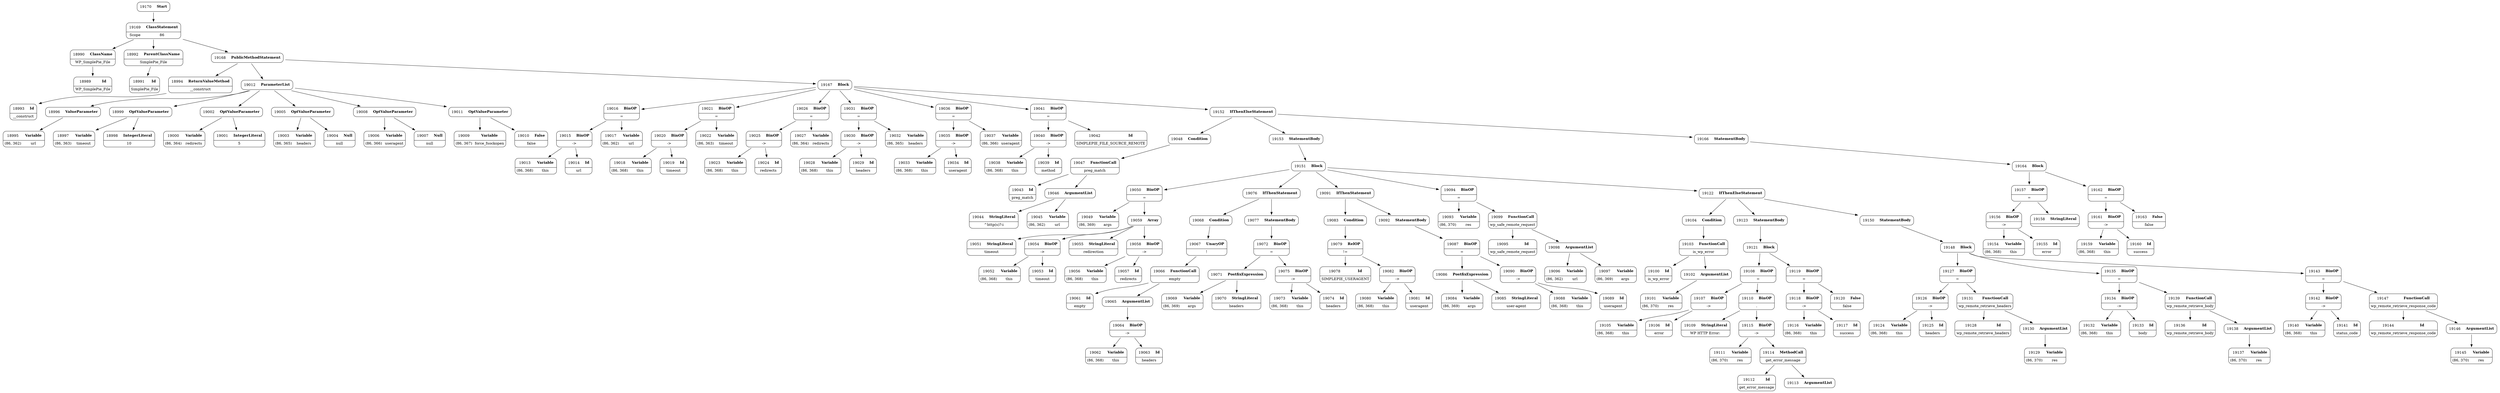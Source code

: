 digraph ast {
node [shape=none];
18989 [label=<<TABLE border='1' cellspacing='0' cellpadding='10' style='rounded' ><TR><TD border='0'>18989</TD><TD border='0'><B>Id</B></TD></TR><HR/><TR><TD border='0' cellpadding='5' colspan='2'>WP_SimplePie_File</TD></TR></TABLE>>];
18990 [label=<<TABLE border='1' cellspacing='0' cellpadding='10' style='rounded' ><TR><TD border='0'>18990</TD><TD border='0'><B>ClassName</B></TD></TR><HR/><TR><TD border='0' cellpadding='5' colspan='2'>WP_SimplePie_File</TD></TR></TABLE>>];
18990 -> 18989 [weight=2];
18991 [label=<<TABLE border='1' cellspacing='0' cellpadding='10' style='rounded' ><TR><TD border='0'>18991</TD><TD border='0'><B>Id</B></TD></TR><HR/><TR><TD border='0' cellpadding='5' colspan='2'>SimplePie_File</TD></TR></TABLE>>];
18992 [label=<<TABLE border='1' cellspacing='0' cellpadding='10' style='rounded' ><TR><TD border='0'>18992</TD><TD border='0'><B>ParentClassName</B></TD></TR><HR/><TR><TD border='0' cellpadding='5' colspan='2'>SimplePie_File</TD></TR></TABLE>>];
18992 -> 18991 [weight=2];
18993 [label=<<TABLE border='1' cellspacing='0' cellpadding='10' style='rounded' ><TR><TD border='0'>18993</TD><TD border='0'><B>Id</B></TD></TR><HR/><TR><TD border='0' cellpadding='5' colspan='2'>__construct</TD></TR></TABLE>>];
18994 [label=<<TABLE border='1' cellspacing='0' cellpadding='10' style='rounded' ><TR><TD border='0'>18994</TD><TD border='0'><B>ReturnValueMethod</B></TD></TR><HR/><TR><TD border='0' cellpadding='5' colspan='2'>__construct</TD></TR></TABLE>>];
18994 -> 18993 [weight=2];
18995 [label=<<TABLE border='1' cellspacing='0' cellpadding='10' style='rounded' ><TR><TD border='0'>18995</TD><TD border='0'><B>Variable</B></TD></TR><HR/><TR><TD border='0' cellpadding='5'>(86, 362)</TD><TD border='0' cellpadding='5'>url</TD></TR></TABLE>>];
18996 [label=<<TABLE border='1' cellspacing='0' cellpadding='10' style='rounded' ><TR><TD border='0'>18996</TD><TD border='0'><B>ValueParameter</B></TD></TR></TABLE>>];
18996 -> 18995 [weight=2];
18997 [label=<<TABLE border='1' cellspacing='0' cellpadding='10' style='rounded' ><TR><TD border='0'>18997</TD><TD border='0'><B>Variable</B></TD></TR><HR/><TR><TD border='0' cellpadding='5'>(86, 363)</TD><TD border='0' cellpadding='5'>timeout</TD></TR></TABLE>>];
18998 [label=<<TABLE border='1' cellspacing='0' cellpadding='10' style='rounded' ><TR><TD border='0'>18998</TD><TD border='0'><B>IntegerLiteral</B></TD></TR><HR/><TR><TD border='0' cellpadding='5' colspan='2'>10</TD></TR></TABLE>>];
18999 [label=<<TABLE border='1' cellspacing='0' cellpadding='10' style='rounded' ><TR><TD border='0'>18999</TD><TD border='0'><B>OptValueParameter</B></TD></TR></TABLE>>];
18999 -> 18997 [weight=2];
18999 -> 18998 [weight=2];
19000 [label=<<TABLE border='1' cellspacing='0' cellpadding='10' style='rounded' ><TR><TD border='0'>19000</TD><TD border='0'><B>Variable</B></TD></TR><HR/><TR><TD border='0' cellpadding='5'>(86, 364)</TD><TD border='0' cellpadding='5'>redirects</TD></TR></TABLE>>];
19001 [label=<<TABLE border='1' cellspacing='0' cellpadding='10' style='rounded' ><TR><TD border='0'>19001</TD><TD border='0'><B>IntegerLiteral</B></TD></TR><HR/><TR><TD border='0' cellpadding='5' colspan='2'>5</TD></TR></TABLE>>];
19002 [label=<<TABLE border='1' cellspacing='0' cellpadding='10' style='rounded' ><TR><TD border='0'>19002</TD><TD border='0'><B>OptValueParameter</B></TD></TR></TABLE>>];
19002 -> 19000 [weight=2];
19002 -> 19001 [weight=2];
19003 [label=<<TABLE border='1' cellspacing='0' cellpadding='10' style='rounded' ><TR><TD border='0'>19003</TD><TD border='0'><B>Variable</B></TD></TR><HR/><TR><TD border='0' cellpadding='5'>(86, 365)</TD><TD border='0' cellpadding='5'>headers</TD></TR></TABLE>>];
19004 [label=<<TABLE border='1' cellspacing='0' cellpadding='10' style='rounded' ><TR><TD border='0'>19004</TD><TD border='0'><B>Null</B></TD></TR><HR/><TR><TD border='0' cellpadding='5' colspan='2'>null</TD></TR></TABLE>>];
19005 [label=<<TABLE border='1' cellspacing='0' cellpadding='10' style='rounded' ><TR><TD border='0'>19005</TD><TD border='0'><B>OptValueParameter</B></TD></TR></TABLE>>];
19005 -> 19003 [weight=2];
19005 -> 19004 [weight=2];
19006 [label=<<TABLE border='1' cellspacing='0' cellpadding='10' style='rounded' ><TR><TD border='0'>19006</TD><TD border='0'><B>Variable</B></TD></TR><HR/><TR><TD border='0' cellpadding='5'>(86, 366)</TD><TD border='0' cellpadding='5'>useragent</TD></TR></TABLE>>];
19007 [label=<<TABLE border='1' cellspacing='0' cellpadding='10' style='rounded' ><TR><TD border='0'>19007</TD><TD border='0'><B>Null</B></TD></TR><HR/><TR><TD border='0' cellpadding='5' colspan='2'>null</TD></TR></TABLE>>];
19008 [label=<<TABLE border='1' cellspacing='0' cellpadding='10' style='rounded' ><TR><TD border='0'>19008</TD><TD border='0'><B>OptValueParameter</B></TD></TR></TABLE>>];
19008 -> 19006 [weight=2];
19008 -> 19007 [weight=2];
19009 [label=<<TABLE border='1' cellspacing='0' cellpadding='10' style='rounded' ><TR><TD border='0'>19009</TD><TD border='0'><B>Variable</B></TD></TR><HR/><TR><TD border='0' cellpadding='5'>(86, 367)</TD><TD border='0' cellpadding='5'>force_fsockopen</TD></TR></TABLE>>];
19010 [label=<<TABLE border='1' cellspacing='0' cellpadding='10' style='rounded' ><TR><TD border='0'>19010</TD><TD border='0'><B>False</B></TD></TR><HR/><TR><TD border='0' cellpadding='5' colspan='2'>false</TD></TR></TABLE>>];
19011 [label=<<TABLE border='1' cellspacing='0' cellpadding='10' style='rounded' ><TR><TD border='0'>19011</TD><TD border='0'><B>OptValueParameter</B></TD></TR></TABLE>>];
19011 -> 19009 [weight=2];
19011 -> 19010 [weight=2];
19012 [label=<<TABLE border='1' cellspacing='0' cellpadding='10' style='rounded' ><TR><TD border='0'>19012</TD><TD border='0'><B>ParameterList</B></TD></TR></TABLE>>];
19012 -> 18996 [weight=2];
19012 -> 18999 [weight=2];
19012 -> 19002 [weight=2];
19012 -> 19005 [weight=2];
19012 -> 19008 [weight=2];
19012 -> 19011 [weight=2];
19013 [label=<<TABLE border='1' cellspacing='0' cellpadding='10' style='rounded' ><TR><TD border='0'>19013</TD><TD border='0'><B>Variable</B></TD></TR><HR/><TR><TD border='0' cellpadding='5'>(86, 368)</TD><TD border='0' cellpadding='5'>this</TD></TR></TABLE>>];
19014 [label=<<TABLE border='1' cellspacing='0' cellpadding='10' style='rounded' ><TR><TD border='0'>19014</TD><TD border='0'><B>Id</B></TD></TR><HR/><TR><TD border='0' cellpadding='5' colspan='2'>url</TD></TR></TABLE>>];
19015 [label=<<TABLE border='1' cellspacing='0' cellpadding='10' style='rounded' ><TR><TD border='0'>19015</TD><TD border='0'><B>BinOP</B></TD></TR><HR/><TR><TD border='0' cellpadding='5' colspan='2'>-&gt;</TD></TR></TABLE>>];
19015 -> 19013 [weight=2];
19015 -> 19014 [weight=2];
19016 [label=<<TABLE border='1' cellspacing='0' cellpadding='10' style='rounded' ><TR><TD border='0'>19016</TD><TD border='0'><B>BinOP</B></TD></TR><HR/><TR><TD border='0' cellpadding='5' colspan='2'>=</TD></TR></TABLE>>];
19016 -> 19015 [weight=2];
19016 -> 19017 [weight=2];
19017 [label=<<TABLE border='1' cellspacing='0' cellpadding='10' style='rounded' ><TR><TD border='0'>19017</TD><TD border='0'><B>Variable</B></TD></TR><HR/><TR><TD border='0' cellpadding='5'>(86, 362)</TD><TD border='0' cellpadding='5'>url</TD></TR></TABLE>>];
19018 [label=<<TABLE border='1' cellspacing='0' cellpadding='10' style='rounded' ><TR><TD border='0'>19018</TD><TD border='0'><B>Variable</B></TD></TR><HR/><TR><TD border='0' cellpadding='5'>(86, 368)</TD><TD border='0' cellpadding='5'>this</TD></TR></TABLE>>];
19019 [label=<<TABLE border='1' cellspacing='0' cellpadding='10' style='rounded' ><TR><TD border='0'>19019</TD><TD border='0'><B>Id</B></TD></TR><HR/><TR><TD border='0' cellpadding='5' colspan='2'>timeout</TD></TR></TABLE>>];
19020 [label=<<TABLE border='1' cellspacing='0' cellpadding='10' style='rounded' ><TR><TD border='0'>19020</TD><TD border='0'><B>BinOP</B></TD></TR><HR/><TR><TD border='0' cellpadding='5' colspan='2'>-&gt;</TD></TR></TABLE>>];
19020 -> 19018 [weight=2];
19020 -> 19019 [weight=2];
19021 [label=<<TABLE border='1' cellspacing='0' cellpadding='10' style='rounded' ><TR><TD border='0'>19021</TD><TD border='0'><B>BinOP</B></TD></TR><HR/><TR><TD border='0' cellpadding='5' colspan='2'>=</TD></TR></TABLE>>];
19021 -> 19020 [weight=2];
19021 -> 19022 [weight=2];
19022 [label=<<TABLE border='1' cellspacing='0' cellpadding='10' style='rounded' ><TR><TD border='0'>19022</TD><TD border='0'><B>Variable</B></TD></TR><HR/><TR><TD border='0' cellpadding='5'>(86, 363)</TD><TD border='0' cellpadding='5'>timeout</TD></TR></TABLE>>];
19023 [label=<<TABLE border='1' cellspacing='0' cellpadding='10' style='rounded' ><TR><TD border='0'>19023</TD><TD border='0'><B>Variable</B></TD></TR><HR/><TR><TD border='0' cellpadding='5'>(86, 368)</TD><TD border='0' cellpadding='5'>this</TD></TR></TABLE>>];
19024 [label=<<TABLE border='1' cellspacing='0' cellpadding='10' style='rounded' ><TR><TD border='0'>19024</TD><TD border='0'><B>Id</B></TD></TR><HR/><TR><TD border='0' cellpadding='5' colspan='2'>redirects</TD></TR></TABLE>>];
19025 [label=<<TABLE border='1' cellspacing='0' cellpadding='10' style='rounded' ><TR><TD border='0'>19025</TD><TD border='0'><B>BinOP</B></TD></TR><HR/><TR><TD border='0' cellpadding='5' colspan='2'>-&gt;</TD></TR></TABLE>>];
19025 -> 19023 [weight=2];
19025 -> 19024 [weight=2];
19026 [label=<<TABLE border='1' cellspacing='0' cellpadding='10' style='rounded' ><TR><TD border='0'>19026</TD><TD border='0'><B>BinOP</B></TD></TR><HR/><TR><TD border='0' cellpadding='5' colspan='2'>=</TD></TR></TABLE>>];
19026 -> 19025 [weight=2];
19026 -> 19027 [weight=2];
19027 [label=<<TABLE border='1' cellspacing='0' cellpadding='10' style='rounded' ><TR><TD border='0'>19027</TD><TD border='0'><B>Variable</B></TD></TR><HR/><TR><TD border='0' cellpadding='5'>(86, 364)</TD><TD border='0' cellpadding='5'>redirects</TD></TR></TABLE>>];
19028 [label=<<TABLE border='1' cellspacing='0' cellpadding='10' style='rounded' ><TR><TD border='0'>19028</TD><TD border='0'><B>Variable</B></TD></TR><HR/><TR><TD border='0' cellpadding='5'>(86, 368)</TD><TD border='0' cellpadding='5'>this</TD></TR></TABLE>>];
19029 [label=<<TABLE border='1' cellspacing='0' cellpadding='10' style='rounded' ><TR><TD border='0'>19029</TD><TD border='0'><B>Id</B></TD></TR><HR/><TR><TD border='0' cellpadding='5' colspan='2'>headers</TD></TR></TABLE>>];
19030 [label=<<TABLE border='1' cellspacing='0' cellpadding='10' style='rounded' ><TR><TD border='0'>19030</TD><TD border='0'><B>BinOP</B></TD></TR><HR/><TR><TD border='0' cellpadding='5' colspan='2'>-&gt;</TD></TR></TABLE>>];
19030 -> 19028 [weight=2];
19030 -> 19029 [weight=2];
19031 [label=<<TABLE border='1' cellspacing='0' cellpadding='10' style='rounded' ><TR><TD border='0'>19031</TD><TD border='0'><B>BinOP</B></TD></TR><HR/><TR><TD border='0' cellpadding='5' colspan='2'>=</TD></TR></TABLE>>];
19031 -> 19030 [weight=2];
19031 -> 19032 [weight=2];
19032 [label=<<TABLE border='1' cellspacing='0' cellpadding='10' style='rounded' ><TR><TD border='0'>19032</TD><TD border='0'><B>Variable</B></TD></TR><HR/><TR><TD border='0' cellpadding='5'>(86, 365)</TD><TD border='0' cellpadding='5'>headers</TD></TR></TABLE>>];
19033 [label=<<TABLE border='1' cellspacing='0' cellpadding='10' style='rounded' ><TR><TD border='0'>19033</TD><TD border='0'><B>Variable</B></TD></TR><HR/><TR><TD border='0' cellpadding='5'>(86, 368)</TD><TD border='0' cellpadding='5'>this</TD></TR></TABLE>>];
19034 [label=<<TABLE border='1' cellspacing='0' cellpadding='10' style='rounded' ><TR><TD border='0'>19034</TD><TD border='0'><B>Id</B></TD></TR><HR/><TR><TD border='0' cellpadding='5' colspan='2'>useragent</TD></TR></TABLE>>];
19035 [label=<<TABLE border='1' cellspacing='0' cellpadding='10' style='rounded' ><TR><TD border='0'>19035</TD><TD border='0'><B>BinOP</B></TD></TR><HR/><TR><TD border='0' cellpadding='5' colspan='2'>-&gt;</TD></TR></TABLE>>];
19035 -> 19033 [weight=2];
19035 -> 19034 [weight=2];
19036 [label=<<TABLE border='1' cellspacing='0' cellpadding='10' style='rounded' ><TR><TD border='0'>19036</TD><TD border='0'><B>BinOP</B></TD></TR><HR/><TR><TD border='0' cellpadding='5' colspan='2'>=</TD></TR></TABLE>>];
19036 -> 19035 [weight=2];
19036 -> 19037 [weight=2];
19037 [label=<<TABLE border='1' cellspacing='0' cellpadding='10' style='rounded' ><TR><TD border='0'>19037</TD><TD border='0'><B>Variable</B></TD></TR><HR/><TR><TD border='0' cellpadding='5'>(86, 366)</TD><TD border='0' cellpadding='5'>useragent</TD></TR></TABLE>>];
19038 [label=<<TABLE border='1' cellspacing='0' cellpadding='10' style='rounded' ><TR><TD border='0'>19038</TD><TD border='0'><B>Variable</B></TD></TR><HR/><TR><TD border='0' cellpadding='5'>(86, 368)</TD><TD border='0' cellpadding='5'>this</TD></TR></TABLE>>];
19039 [label=<<TABLE border='1' cellspacing='0' cellpadding='10' style='rounded' ><TR><TD border='0'>19039</TD><TD border='0'><B>Id</B></TD></TR><HR/><TR><TD border='0' cellpadding='5' colspan='2'>method</TD></TR></TABLE>>];
19040 [label=<<TABLE border='1' cellspacing='0' cellpadding='10' style='rounded' ><TR><TD border='0'>19040</TD><TD border='0'><B>BinOP</B></TD></TR><HR/><TR><TD border='0' cellpadding='5' colspan='2'>-&gt;</TD></TR></TABLE>>];
19040 -> 19038 [weight=2];
19040 -> 19039 [weight=2];
19041 [label=<<TABLE border='1' cellspacing='0' cellpadding='10' style='rounded' ><TR><TD border='0'>19041</TD><TD border='0'><B>BinOP</B></TD></TR><HR/><TR><TD border='0' cellpadding='5' colspan='2'>=</TD></TR></TABLE>>];
19041 -> 19040 [weight=2];
19041 -> 19042 [weight=2];
19042 [label=<<TABLE border='1' cellspacing='0' cellpadding='10' style='rounded' ><TR><TD border='0'>19042</TD><TD border='0'><B>Id</B></TD></TR><HR/><TR><TD border='0' cellpadding='5' colspan='2'>SIMPLEPIE_FILE_SOURCE_REMOTE</TD></TR></TABLE>>];
19043 [label=<<TABLE border='1' cellspacing='0' cellpadding='10' style='rounded' ><TR><TD border='0'>19043</TD><TD border='0'><B>Id</B></TD></TR><HR/><TR><TD border='0' cellpadding='5' colspan='2'>preg_match</TD></TR></TABLE>>];
19044 [label=<<TABLE border='1' cellspacing='0' cellpadding='10' style='rounded' ><TR><TD border='0'>19044</TD><TD border='0'><B>StringLiteral</B></TD></TR><HR/><TR><TD border='0' cellpadding='5' colspan='2'>^http(s)?:i</TD></TR></TABLE>>];
19045 [label=<<TABLE border='1' cellspacing='0' cellpadding='10' style='rounded' ><TR><TD border='0'>19045</TD><TD border='0'><B>Variable</B></TD></TR><HR/><TR><TD border='0' cellpadding='5'>(86, 362)</TD><TD border='0' cellpadding='5'>url</TD></TR></TABLE>>];
19046 [label=<<TABLE border='1' cellspacing='0' cellpadding='10' style='rounded' ><TR><TD border='0'>19046</TD><TD border='0'><B>ArgumentList</B></TD></TR></TABLE>>];
19046 -> 19044 [weight=2];
19046 -> 19045 [weight=2];
19047 [label=<<TABLE border='1' cellspacing='0' cellpadding='10' style='rounded' ><TR><TD border='0'>19047</TD><TD border='0'><B>FunctionCall</B></TD></TR><HR/><TR><TD border='0' cellpadding='5' colspan='2'>preg_match</TD></TR></TABLE>>];
19047 -> 19043 [weight=2];
19047 -> 19046 [weight=2];
19048 [label=<<TABLE border='1' cellspacing='0' cellpadding='10' style='rounded' ><TR><TD border='0'>19048</TD><TD border='0'><B>Condition</B></TD></TR></TABLE>>];
19048 -> 19047 [weight=2];
19049 [label=<<TABLE border='1' cellspacing='0' cellpadding='10' style='rounded' ><TR><TD border='0'>19049</TD><TD border='0'><B>Variable</B></TD></TR><HR/><TR><TD border='0' cellpadding='5'>(86, 369)</TD><TD border='0' cellpadding='5'>args</TD></TR></TABLE>>];
19050 [label=<<TABLE border='1' cellspacing='0' cellpadding='10' style='rounded' ><TR><TD border='0'>19050</TD><TD border='0'><B>BinOP</B></TD></TR><HR/><TR><TD border='0' cellpadding='5' colspan='2'>=</TD></TR></TABLE>>];
19050 -> 19049 [weight=2];
19050 -> 19059 [weight=2];
19051 [label=<<TABLE border='1' cellspacing='0' cellpadding='10' style='rounded' ><TR><TD border='0'>19051</TD><TD border='0'><B>StringLiteral</B></TD></TR><HR/><TR><TD border='0' cellpadding='5' colspan='2'>timeout</TD></TR></TABLE>>];
19052 [label=<<TABLE border='1' cellspacing='0' cellpadding='10' style='rounded' ><TR><TD border='0'>19052</TD><TD border='0'><B>Variable</B></TD></TR><HR/><TR><TD border='0' cellpadding='5'>(86, 368)</TD><TD border='0' cellpadding='5'>this</TD></TR></TABLE>>];
19053 [label=<<TABLE border='1' cellspacing='0' cellpadding='10' style='rounded' ><TR><TD border='0'>19053</TD><TD border='0'><B>Id</B></TD></TR><HR/><TR><TD border='0' cellpadding='5' colspan='2'>timeout</TD></TR></TABLE>>];
19054 [label=<<TABLE border='1' cellspacing='0' cellpadding='10' style='rounded' ><TR><TD border='0'>19054</TD><TD border='0'><B>BinOP</B></TD></TR><HR/><TR><TD border='0' cellpadding='5' colspan='2'>-&gt;</TD></TR></TABLE>>];
19054 -> 19052 [weight=2];
19054 -> 19053 [weight=2];
19055 [label=<<TABLE border='1' cellspacing='0' cellpadding='10' style='rounded' ><TR><TD border='0'>19055</TD><TD border='0'><B>StringLiteral</B></TD></TR><HR/><TR><TD border='0' cellpadding='5' colspan='2'>redirection</TD></TR></TABLE>>];
19056 [label=<<TABLE border='1' cellspacing='0' cellpadding='10' style='rounded' ><TR><TD border='0'>19056</TD><TD border='0'><B>Variable</B></TD></TR><HR/><TR><TD border='0' cellpadding='5'>(86, 368)</TD><TD border='0' cellpadding='5'>this</TD></TR></TABLE>>];
19057 [label=<<TABLE border='1' cellspacing='0' cellpadding='10' style='rounded' ><TR><TD border='0'>19057</TD><TD border='0'><B>Id</B></TD></TR><HR/><TR><TD border='0' cellpadding='5' colspan='2'>redirects</TD></TR></TABLE>>];
19058 [label=<<TABLE border='1' cellspacing='0' cellpadding='10' style='rounded' ><TR><TD border='0'>19058</TD><TD border='0'><B>BinOP</B></TD></TR><HR/><TR><TD border='0' cellpadding='5' colspan='2'>-&gt;</TD></TR></TABLE>>];
19058 -> 19056 [weight=2];
19058 -> 19057 [weight=2];
19059 [label=<<TABLE border='1' cellspacing='0' cellpadding='10' style='rounded' ><TR><TD border='0'>19059</TD><TD border='0'><B>Array</B></TD></TR></TABLE>>];
19059 -> 19051 [weight=2];
19059 -> 19054 [weight=2];
19059 -> 19055 [weight=2];
19059 -> 19058 [weight=2];
19061 [label=<<TABLE border='1' cellspacing='0' cellpadding='10' style='rounded' ><TR><TD border='0'>19061</TD><TD border='0'><B>Id</B></TD></TR><HR/><TR><TD border='0' cellpadding='5' colspan='2'>empty</TD></TR></TABLE>>];
19062 [label=<<TABLE border='1' cellspacing='0' cellpadding='10' style='rounded' ><TR><TD border='0'>19062</TD><TD border='0'><B>Variable</B></TD></TR><HR/><TR><TD border='0' cellpadding='5'>(86, 368)</TD><TD border='0' cellpadding='5'>this</TD></TR></TABLE>>];
19063 [label=<<TABLE border='1' cellspacing='0' cellpadding='10' style='rounded' ><TR><TD border='0'>19063</TD><TD border='0'><B>Id</B></TD></TR><HR/><TR><TD border='0' cellpadding='5' colspan='2'>headers</TD></TR></TABLE>>];
19064 [label=<<TABLE border='1' cellspacing='0' cellpadding='10' style='rounded' ><TR><TD border='0'>19064</TD><TD border='0'><B>BinOP</B></TD></TR><HR/><TR><TD border='0' cellpadding='5' colspan='2'>-&gt;</TD></TR></TABLE>>];
19064 -> 19062 [weight=2];
19064 -> 19063 [weight=2];
19065 [label=<<TABLE border='1' cellspacing='0' cellpadding='10' style='rounded' ><TR><TD border='0'>19065</TD><TD border='0'><B>ArgumentList</B></TD></TR></TABLE>>];
19065 -> 19064 [weight=2];
19066 [label=<<TABLE border='1' cellspacing='0' cellpadding='10' style='rounded' ><TR><TD border='0'>19066</TD><TD border='0'><B>FunctionCall</B></TD></TR><HR/><TR><TD border='0' cellpadding='5' colspan='2'>empty</TD></TR></TABLE>>];
19066 -> 19061 [weight=2];
19066 -> 19065 [weight=2];
19067 [label=<<TABLE border='1' cellspacing='0' cellpadding='10' style='rounded' ><TR><TD border='0'>19067</TD><TD border='0'><B>UnaryOP</B></TD></TR><HR/><TR><TD border='0' cellpadding='5' colspan='2'>!</TD></TR></TABLE>>];
19067 -> 19066 [weight=2];
19068 [label=<<TABLE border='1' cellspacing='0' cellpadding='10' style='rounded' ><TR><TD border='0'>19068</TD><TD border='0'><B>Condition</B></TD></TR></TABLE>>];
19068 -> 19067 [weight=2];
19069 [label=<<TABLE border='1' cellspacing='0' cellpadding='10' style='rounded' ><TR><TD border='0'>19069</TD><TD border='0'><B>Variable</B></TD></TR><HR/><TR><TD border='0' cellpadding='5'>(86, 369)</TD><TD border='0' cellpadding='5'>args</TD></TR></TABLE>>];
19070 [label=<<TABLE border='1' cellspacing='0' cellpadding='10' style='rounded' ><TR><TD border='0'>19070</TD><TD border='0'><B>StringLiteral</B></TD></TR><HR/><TR><TD border='0' cellpadding='5' colspan='2'>headers</TD></TR></TABLE>>];
19071 [label=<<TABLE border='1' cellspacing='0' cellpadding='10' style='rounded' ><TR><TD border='0'>19071</TD><TD border='0'><B>PostfixExpression</B></TD></TR></TABLE>>];
19071 -> 19069 [weight=2];
19071 -> 19070 [weight=2];
19072 [label=<<TABLE border='1' cellspacing='0' cellpadding='10' style='rounded' ><TR><TD border='0'>19072</TD><TD border='0'><B>BinOP</B></TD></TR><HR/><TR><TD border='0' cellpadding='5' colspan='2'>=</TD></TR></TABLE>>];
19072 -> 19071 [weight=2];
19072 -> 19075 [weight=2];
19073 [label=<<TABLE border='1' cellspacing='0' cellpadding='10' style='rounded' ><TR><TD border='0'>19073</TD><TD border='0'><B>Variable</B></TD></TR><HR/><TR><TD border='0' cellpadding='5'>(86, 368)</TD><TD border='0' cellpadding='5'>this</TD></TR></TABLE>>];
19074 [label=<<TABLE border='1' cellspacing='0' cellpadding='10' style='rounded' ><TR><TD border='0'>19074</TD><TD border='0'><B>Id</B></TD></TR><HR/><TR><TD border='0' cellpadding='5' colspan='2'>headers</TD></TR></TABLE>>];
19075 [label=<<TABLE border='1' cellspacing='0' cellpadding='10' style='rounded' ><TR><TD border='0'>19075</TD><TD border='0'><B>BinOP</B></TD></TR><HR/><TR><TD border='0' cellpadding='5' colspan='2'>-&gt;</TD></TR></TABLE>>];
19075 -> 19073 [weight=2];
19075 -> 19074 [weight=2];
19076 [label=<<TABLE border='1' cellspacing='0' cellpadding='10' style='rounded' ><TR><TD border='0'>19076</TD><TD border='0'><B>IfThenStatement</B></TD></TR></TABLE>>];
19076 -> 19068 [weight=2];
19076 -> 19077 [weight=2];
19077 [label=<<TABLE border='1' cellspacing='0' cellpadding='10' style='rounded' ><TR><TD border='0'>19077</TD><TD border='0'><B>StatementBody</B></TD></TR></TABLE>>];
19077 -> 19072 [weight=2];
19078 [label=<<TABLE border='1' cellspacing='0' cellpadding='10' style='rounded' ><TR><TD border='0'>19078</TD><TD border='0'><B>Id</B></TD></TR><HR/><TR><TD border='0' cellpadding='5' colspan='2'>SIMPLEPIE_USERAGENT</TD></TR></TABLE>>];
19079 [label=<<TABLE border='1' cellspacing='0' cellpadding='10' style='rounded' ><TR><TD border='0'>19079</TD><TD border='0'><B>RelOP</B></TD></TR><HR/><TR><TD border='0' cellpadding='5' colspan='2'>!=</TD></TR></TABLE>>];
19079 -> 19078 [weight=2];
19079 -> 19082 [weight=2];
19080 [label=<<TABLE border='1' cellspacing='0' cellpadding='10' style='rounded' ><TR><TD border='0'>19080</TD><TD border='0'><B>Variable</B></TD></TR><HR/><TR><TD border='0' cellpadding='5'>(86, 368)</TD><TD border='0' cellpadding='5'>this</TD></TR></TABLE>>];
19081 [label=<<TABLE border='1' cellspacing='0' cellpadding='10' style='rounded' ><TR><TD border='0'>19081</TD><TD border='0'><B>Id</B></TD></TR><HR/><TR><TD border='0' cellpadding='5' colspan='2'>useragent</TD></TR></TABLE>>];
19082 [label=<<TABLE border='1' cellspacing='0' cellpadding='10' style='rounded' ><TR><TD border='0'>19082</TD><TD border='0'><B>BinOP</B></TD></TR><HR/><TR><TD border='0' cellpadding='5' colspan='2'>-&gt;</TD></TR></TABLE>>];
19082 -> 19080 [weight=2];
19082 -> 19081 [weight=2];
19083 [label=<<TABLE border='1' cellspacing='0' cellpadding='10' style='rounded' ><TR><TD border='0'>19083</TD><TD border='0'><B>Condition</B></TD></TR></TABLE>>];
19083 -> 19079 [weight=2];
19084 [label=<<TABLE border='1' cellspacing='0' cellpadding='10' style='rounded' ><TR><TD border='0'>19084</TD><TD border='0'><B>Variable</B></TD></TR><HR/><TR><TD border='0' cellpadding='5'>(86, 369)</TD><TD border='0' cellpadding='5'>args</TD></TR></TABLE>>];
19085 [label=<<TABLE border='1' cellspacing='0' cellpadding='10' style='rounded' ><TR><TD border='0'>19085</TD><TD border='0'><B>StringLiteral</B></TD></TR><HR/><TR><TD border='0' cellpadding='5' colspan='2'>user-agent</TD></TR></TABLE>>];
19086 [label=<<TABLE border='1' cellspacing='0' cellpadding='10' style='rounded' ><TR><TD border='0'>19086</TD><TD border='0'><B>PostfixExpression</B></TD></TR></TABLE>>];
19086 -> 19084 [weight=2];
19086 -> 19085 [weight=2];
19087 [label=<<TABLE border='1' cellspacing='0' cellpadding='10' style='rounded' ><TR><TD border='0'>19087</TD><TD border='0'><B>BinOP</B></TD></TR><HR/><TR><TD border='0' cellpadding='5' colspan='2'>=</TD></TR></TABLE>>];
19087 -> 19086 [weight=2];
19087 -> 19090 [weight=2];
19088 [label=<<TABLE border='1' cellspacing='0' cellpadding='10' style='rounded' ><TR><TD border='0'>19088</TD><TD border='0'><B>Variable</B></TD></TR><HR/><TR><TD border='0' cellpadding='5'>(86, 368)</TD><TD border='0' cellpadding='5'>this</TD></TR></TABLE>>];
19089 [label=<<TABLE border='1' cellspacing='0' cellpadding='10' style='rounded' ><TR><TD border='0'>19089</TD><TD border='0'><B>Id</B></TD></TR><HR/><TR><TD border='0' cellpadding='5' colspan='2'>useragent</TD></TR></TABLE>>];
19090 [label=<<TABLE border='1' cellspacing='0' cellpadding='10' style='rounded' ><TR><TD border='0'>19090</TD><TD border='0'><B>BinOP</B></TD></TR><HR/><TR><TD border='0' cellpadding='5' colspan='2'>-&gt;</TD></TR></TABLE>>];
19090 -> 19088 [weight=2];
19090 -> 19089 [weight=2];
19091 [label=<<TABLE border='1' cellspacing='0' cellpadding='10' style='rounded' ><TR><TD border='0'>19091</TD><TD border='0'><B>IfThenStatement</B></TD></TR></TABLE>>];
19091 -> 19083 [weight=2];
19091 -> 19092 [weight=2];
19092 [label=<<TABLE border='1' cellspacing='0' cellpadding='10' style='rounded' ><TR><TD border='0'>19092</TD><TD border='0'><B>StatementBody</B></TD></TR></TABLE>>];
19092 -> 19087 [weight=2];
19093 [label=<<TABLE border='1' cellspacing='0' cellpadding='10' style='rounded' ><TR><TD border='0'>19093</TD><TD border='0'><B>Variable</B></TD></TR><HR/><TR><TD border='0' cellpadding='5'>(86, 370)</TD><TD border='0' cellpadding='5'>res</TD></TR></TABLE>>];
19094 [label=<<TABLE border='1' cellspacing='0' cellpadding='10' style='rounded' ><TR><TD border='0'>19094</TD><TD border='0'><B>BinOP</B></TD></TR><HR/><TR><TD border='0' cellpadding='5' colspan='2'>=</TD></TR></TABLE>>];
19094 -> 19093 [weight=2];
19094 -> 19099 [weight=2];
19095 [label=<<TABLE border='1' cellspacing='0' cellpadding='10' style='rounded' ><TR><TD border='0'>19095</TD><TD border='0'><B>Id</B></TD></TR><HR/><TR><TD border='0' cellpadding='5' colspan='2'>wp_safe_remote_request</TD></TR></TABLE>>];
19096 [label=<<TABLE border='1' cellspacing='0' cellpadding='10' style='rounded' ><TR><TD border='0'>19096</TD><TD border='0'><B>Variable</B></TD></TR><HR/><TR><TD border='0' cellpadding='5'>(86, 362)</TD><TD border='0' cellpadding='5'>url</TD></TR></TABLE>>];
19097 [label=<<TABLE border='1' cellspacing='0' cellpadding='10' style='rounded' ><TR><TD border='0'>19097</TD><TD border='0'><B>Variable</B></TD></TR><HR/><TR><TD border='0' cellpadding='5'>(86, 369)</TD><TD border='0' cellpadding='5'>args</TD></TR></TABLE>>];
19098 [label=<<TABLE border='1' cellspacing='0' cellpadding='10' style='rounded' ><TR><TD border='0'>19098</TD><TD border='0'><B>ArgumentList</B></TD></TR></TABLE>>];
19098 -> 19096 [weight=2];
19098 -> 19097 [weight=2];
19099 [label=<<TABLE border='1' cellspacing='0' cellpadding='10' style='rounded' ><TR><TD border='0'>19099</TD><TD border='0'><B>FunctionCall</B></TD></TR><HR/><TR><TD border='0' cellpadding='5' colspan='2'>wp_safe_remote_request</TD></TR></TABLE>>];
19099 -> 19095 [weight=2];
19099 -> 19098 [weight=2];
19100 [label=<<TABLE border='1' cellspacing='0' cellpadding='10' style='rounded' ><TR><TD border='0'>19100</TD><TD border='0'><B>Id</B></TD></TR><HR/><TR><TD border='0' cellpadding='5' colspan='2'>is_wp_error</TD></TR></TABLE>>];
19101 [label=<<TABLE border='1' cellspacing='0' cellpadding='10' style='rounded' ><TR><TD border='0'>19101</TD><TD border='0'><B>Variable</B></TD></TR><HR/><TR><TD border='0' cellpadding='5'>(86, 370)</TD><TD border='0' cellpadding='5'>res</TD></TR></TABLE>>];
19102 [label=<<TABLE border='1' cellspacing='0' cellpadding='10' style='rounded' ><TR><TD border='0'>19102</TD><TD border='0'><B>ArgumentList</B></TD></TR></TABLE>>];
19102 -> 19101 [weight=2];
19103 [label=<<TABLE border='1' cellspacing='0' cellpadding='10' style='rounded' ><TR><TD border='0'>19103</TD><TD border='0'><B>FunctionCall</B></TD></TR><HR/><TR><TD border='0' cellpadding='5' colspan='2'>is_wp_error</TD></TR></TABLE>>];
19103 -> 19100 [weight=2];
19103 -> 19102 [weight=2];
19104 [label=<<TABLE border='1' cellspacing='0' cellpadding='10' style='rounded' ><TR><TD border='0'>19104</TD><TD border='0'><B>Condition</B></TD></TR></TABLE>>];
19104 -> 19103 [weight=2];
19105 [label=<<TABLE border='1' cellspacing='0' cellpadding='10' style='rounded' ><TR><TD border='0'>19105</TD><TD border='0'><B>Variable</B></TD></TR><HR/><TR><TD border='0' cellpadding='5'>(86, 368)</TD><TD border='0' cellpadding='5'>this</TD></TR></TABLE>>];
19106 [label=<<TABLE border='1' cellspacing='0' cellpadding='10' style='rounded' ><TR><TD border='0'>19106</TD><TD border='0'><B>Id</B></TD></TR><HR/><TR><TD border='0' cellpadding='5' colspan='2'>error</TD></TR></TABLE>>];
19107 [label=<<TABLE border='1' cellspacing='0' cellpadding='10' style='rounded' ><TR><TD border='0'>19107</TD><TD border='0'><B>BinOP</B></TD></TR><HR/><TR><TD border='0' cellpadding='5' colspan='2'>-&gt;</TD></TR></TABLE>>];
19107 -> 19105 [weight=2];
19107 -> 19106 [weight=2];
19108 [label=<<TABLE border='1' cellspacing='0' cellpadding='10' style='rounded' ><TR><TD border='0'>19108</TD><TD border='0'><B>BinOP</B></TD></TR><HR/><TR><TD border='0' cellpadding='5' colspan='2'>=</TD></TR></TABLE>>];
19108 -> 19107 [weight=2];
19108 -> 19110 [weight=2];
19109 [label=<<TABLE border='1' cellspacing='0' cellpadding='10' style='rounded' ><TR><TD border='0'>19109</TD><TD border='0'><B>StringLiteral</B></TD></TR><HR/><TR><TD border='0' cellpadding='5' colspan='2'>WP HTTP Error: </TD></TR></TABLE>>];
19110 [label=<<TABLE border='1' cellspacing='0' cellpadding='10' style='rounded' ><TR><TD border='0'>19110</TD><TD border='0'><B>BinOP</B></TD></TR><HR/><TR><TD border='0' cellpadding='5' colspan='2'>.</TD></TR></TABLE>>];
19110 -> 19109 [weight=2];
19110 -> 19115 [weight=2];
19111 [label=<<TABLE border='1' cellspacing='0' cellpadding='10' style='rounded' ><TR><TD border='0'>19111</TD><TD border='0'><B>Variable</B></TD></TR><HR/><TR><TD border='0' cellpadding='5'>(86, 370)</TD><TD border='0' cellpadding='5'>res</TD></TR></TABLE>>];
19112 [label=<<TABLE border='1' cellspacing='0' cellpadding='10' style='rounded' ><TR><TD border='0'>19112</TD><TD border='0'><B>Id</B></TD></TR><HR/><TR><TD border='0' cellpadding='5' colspan='2'>get_error_message</TD></TR></TABLE>>];
19113 [label=<<TABLE border='1' cellspacing='0' cellpadding='10' style='rounded' ><TR><TD border='0'>19113</TD><TD border='0'><B>ArgumentList</B></TD></TR></TABLE>>];
19114 [label=<<TABLE border='1' cellspacing='0' cellpadding='10' style='rounded' ><TR><TD border='0'>19114</TD><TD border='0'><B>MethodCall</B></TD></TR><HR/><TR><TD border='0' cellpadding='5' colspan='2'>get_error_message</TD></TR></TABLE>>];
19114 -> 19112 [weight=2];
19114 -> 19113 [weight=2];
19115 [label=<<TABLE border='1' cellspacing='0' cellpadding='10' style='rounded' ><TR><TD border='0'>19115</TD><TD border='0'><B>BinOP</B></TD></TR><HR/><TR><TD border='0' cellpadding='5' colspan='2'>-&gt;</TD></TR></TABLE>>];
19115 -> 19111 [weight=2];
19115 -> 19114 [weight=2];
19116 [label=<<TABLE border='1' cellspacing='0' cellpadding='10' style='rounded' ><TR><TD border='0'>19116</TD><TD border='0'><B>Variable</B></TD></TR><HR/><TR><TD border='0' cellpadding='5'>(86, 368)</TD><TD border='0' cellpadding='5'>this</TD></TR></TABLE>>];
19117 [label=<<TABLE border='1' cellspacing='0' cellpadding='10' style='rounded' ><TR><TD border='0'>19117</TD><TD border='0'><B>Id</B></TD></TR><HR/><TR><TD border='0' cellpadding='5' colspan='2'>success</TD></TR></TABLE>>];
19118 [label=<<TABLE border='1' cellspacing='0' cellpadding='10' style='rounded' ><TR><TD border='0'>19118</TD><TD border='0'><B>BinOP</B></TD></TR><HR/><TR><TD border='0' cellpadding='5' colspan='2'>-&gt;</TD></TR></TABLE>>];
19118 -> 19116 [weight=2];
19118 -> 19117 [weight=2];
19119 [label=<<TABLE border='1' cellspacing='0' cellpadding='10' style='rounded' ><TR><TD border='0'>19119</TD><TD border='0'><B>BinOP</B></TD></TR><HR/><TR><TD border='0' cellpadding='5' colspan='2'>=</TD></TR></TABLE>>];
19119 -> 19118 [weight=2];
19119 -> 19120 [weight=2];
19120 [label=<<TABLE border='1' cellspacing='0' cellpadding='10' style='rounded' ><TR><TD border='0'>19120</TD><TD border='0'><B>False</B></TD></TR><HR/><TR><TD border='0' cellpadding='5' colspan='2'>false</TD></TR></TABLE>>];
19121 [label=<<TABLE border='1' cellspacing='0' cellpadding='10' style='rounded' ><TR><TD border='0'>19121</TD><TD border='0'><B>Block</B></TD></TR></TABLE>>];
19121 -> 19108 [weight=2];
19121 -> 19119 [weight=2];
19122 [label=<<TABLE border='1' cellspacing='0' cellpadding='10' style='rounded' ><TR><TD border='0'>19122</TD><TD border='0'><B>IfThenElseStatement</B></TD></TR></TABLE>>];
19122 -> 19104 [weight=2];
19122 -> 19123 [weight=2];
19122 -> 19150 [weight=2];
19123 [label=<<TABLE border='1' cellspacing='0' cellpadding='10' style='rounded' ><TR><TD border='0'>19123</TD><TD border='0'><B>StatementBody</B></TD></TR></TABLE>>];
19123 -> 19121 [weight=2];
19124 [label=<<TABLE border='1' cellspacing='0' cellpadding='10' style='rounded' ><TR><TD border='0'>19124</TD><TD border='0'><B>Variable</B></TD></TR><HR/><TR><TD border='0' cellpadding='5'>(86, 368)</TD><TD border='0' cellpadding='5'>this</TD></TR></TABLE>>];
19125 [label=<<TABLE border='1' cellspacing='0' cellpadding='10' style='rounded' ><TR><TD border='0'>19125</TD><TD border='0'><B>Id</B></TD></TR><HR/><TR><TD border='0' cellpadding='5' colspan='2'>headers</TD></TR></TABLE>>];
19126 [label=<<TABLE border='1' cellspacing='0' cellpadding='10' style='rounded' ><TR><TD border='0'>19126</TD><TD border='0'><B>BinOP</B></TD></TR><HR/><TR><TD border='0' cellpadding='5' colspan='2'>-&gt;</TD></TR></TABLE>>];
19126 -> 19124 [weight=2];
19126 -> 19125 [weight=2];
19127 [label=<<TABLE border='1' cellspacing='0' cellpadding='10' style='rounded' ><TR><TD border='0'>19127</TD><TD border='0'><B>BinOP</B></TD></TR><HR/><TR><TD border='0' cellpadding='5' colspan='2'>=</TD></TR></TABLE>>];
19127 -> 19126 [weight=2];
19127 -> 19131 [weight=2];
19128 [label=<<TABLE border='1' cellspacing='0' cellpadding='10' style='rounded' ><TR><TD border='0'>19128</TD><TD border='0'><B>Id</B></TD></TR><HR/><TR><TD border='0' cellpadding='5' colspan='2'>wp_remote_retrieve_headers</TD></TR></TABLE>>];
19129 [label=<<TABLE border='1' cellspacing='0' cellpadding='10' style='rounded' ><TR><TD border='0'>19129</TD><TD border='0'><B>Variable</B></TD></TR><HR/><TR><TD border='0' cellpadding='5'>(86, 370)</TD><TD border='0' cellpadding='5'>res</TD></TR></TABLE>>];
19130 [label=<<TABLE border='1' cellspacing='0' cellpadding='10' style='rounded' ><TR><TD border='0'>19130</TD><TD border='0'><B>ArgumentList</B></TD></TR></TABLE>>];
19130 -> 19129 [weight=2];
19131 [label=<<TABLE border='1' cellspacing='0' cellpadding='10' style='rounded' ><TR><TD border='0'>19131</TD><TD border='0'><B>FunctionCall</B></TD></TR><HR/><TR><TD border='0' cellpadding='5' colspan='2'>wp_remote_retrieve_headers</TD></TR></TABLE>>];
19131 -> 19128 [weight=2];
19131 -> 19130 [weight=2];
19132 [label=<<TABLE border='1' cellspacing='0' cellpadding='10' style='rounded' ><TR><TD border='0'>19132</TD><TD border='0'><B>Variable</B></TD></TR><HR/><TR><TD border='0' cellpadding='5'>(86, 368)</TD><TD border='0' cellpadding='5'>this</TD></TR></TABLE>>];
19133 [label=<<TABLE border='1' cellspacing='0' cellpadding='10' style='rounded' ><TR><TD border='0'>19133</TD><TD border='0'><B>Id</B></TD></TR><HR/><TR><TD border='0' cellpadding='5' colspan='2'>body</TD></TR></TABLE>>];
19134 [label=<<TABLE border='1' cellspacing='0' cellpadding='10' style='rounded' ><TR><TD border='0'>19134</TD><TD border='0'><B>BinOP</B></TD></TR><HR/><TR><TD border='0' cellpadding='5' colspan='2'>-&gt;</TD></TR></TABLE>>];
19134 -> 19132 [weight=2];
19134 -> 19133 [weight=2];
19135 [label=<<TABLE border='1' cellspacing='0' cellpadding='10' style='rounded' ><TR><TD border='0'>19135</TD><TD border='0'><B>BinOP</B></TD></TR><HR/><TR><TD border='0' cellpadding='5' colspan='2'>=</TD></TR></TABLE>>];
19135 -> 19134 [weight=2];
19135 -> 19139 [weight=2];
19136 [label=<<TABLE border='1' cellspacing='0' cellpadding='10' style='rounded' ><TR><TD border='0'>19136</TD><TD border='0'><B>Id</B></TD></TR><HR/><TR><TD border='0' cellpadding='5' colspan='2'>wp_remote_retrieve_body</TD></TR></TABLE>>];
19137 [label=<<TABLE border='1' cellspacing='0' cellpadding='10' style='rounded' ><TR><TD border='0'>19137</TD><TD border='0'><B>Variable</B></TD></TR><HR/><TR><TD border='0' cellpadding='5'>(86, 370)</TD><TD border='0' cellpadding='5'>res</TD></TR></TABLE>>];
19138 [label=<<TABLE border='1' cellspacing='0' cellpadding='10' style='rounded' ><TR><TD border='0'>19138</TD><TD border='0'><B>ArgumentList</B></TD></TR></TABLE>>];
19138 -> 19137 [weight=2];
19139 [label=<<TABLE border='1' cellspacing='0' cellpadding='10' style='rounded' ><TR><TD border='0'>19139</TD><TD border='0'><B>FunctionCall</B></TD></TR><HR/><TR><TD border='0' cellpadding='5' colspan='2'>wp_remote_retrieve_body</TD></TR></TABLE>>];
19139 -> 19136 [weight=2];
19139 -> 19138 [weight=2];
19140 [label=<<TABLE border='1' cellspacing='0' cellpadding='10' style='rounded' ><TR><TD border='0'>19140</TD><TD border='0'><B>Variable</B></TD></TR><HR/><TR><TD border='0' cellpadding='5'>(86, 368)</TD><TD border='0' cellpadding='5'>this</TD></TR></TABLE>>];
19141 [label=<<TABLE border='1' cellspacing='0' cellpadding='10' style='rounded' ><TR><TD border='0'>19141</TD><TD border='0'><B>Id</B></TD></TR><HR/><TR><TD border='0' cellpadding='5' colspan='2'>status_code</TD></TR></TABLE>>];
19142 [label=<<TABLE border='1' cellspacing='0' cellpadding='10' style='rounded' ><TR><TD border='0'>19142</TD><TD border='0'><B>BinOP</B></TD></TR><HR/><TR><TD border='0' cellpadding='5' colspan='2'>-&gt;</TD></TR></TABLE>>];
19142 -> 19140 [weight=2];
19142 -> 19141 [weight=2];
19143 [label=<<TABLE border='1' cellspacing='0' cellpadding='10' style='rounded' ><TR><TD border='0'>19143</TD><TD border='0'><B>BinOP</B></TD></TR><HR/><TR><TD border='0' cellpadding='5' colspan='2'>=</TD></TR></TABLE>>];
19143 -> 19142 [weight=2];
19143 -> 19147 [weight=2];
19144 [label=<<TABLE border='1' cellspacing='0' cellpadding='10' style='rounded' ><TR><TD border='0'>19144</TD><TD border='0'><B>Id</B></TD></TR><HR/><TR><TD border='0' cellpadding='5' colspan='2'>wp_remote_retrieve_response_code</TD></TR></TABLE>>];
19145 [label=<<TABLE border='1' cellspacing='0' cellpadding='10' style='rounded' ><TR><TD border='0'>19145</TD><TD border='0'><B>Variable</B></TD></TR><HR/><TR><TD border='0' cellpadding='5'>(86, 370)</TD><TD border='0' cellpadding='5'>res</TD></TR></TABLE>>];
19146 [label=<<TABLE border='1' cellspacing='0' cellpadding='10' style='rounded' ><TR><TD border='0'>19146</TD><TD border='0'><B>ArgumentList</B></TD></TR></TABLE>>];
19146 -> 19145 [weight=2];
19147 [label=<<TABLE border='1' cellspacing='0' cellpadding='10' style='rounded' ><TR><TD border='0'>19147</TD><TD border='0'><B>FunctionCall</B></TD></TR><HR/><TR><TD border='0' cellpadding='5' colspan='2'>wp_remote_retrieve_response_code</TD></TR></TABLE>>];
19147 -> 19144 [weight=2];
19147 -> 19146 [weight=2];
19148 [label=<<TABLE border='1' cellspacing='0' cellpadding='10' style='rounded' ><TR><TD border='0'>19148</TD><TD border='0'><B>Block</B></TD></TR></TABLE>>];
19148 -> 19127 [weight=2];
19148 -> 19135 [weight=2];
19148 -> 19143 [weight=2];
19150 [label=<<TABLE border='1' cellspacing='0' cellpadding='10' style='rounded' ><TR><TD border='0'>19150</TD><TD border='0'><B>StatementBody</B></TD></TR></TABLE>>];
19150 -> 19148 [weight=2];
19151 [label=<<TABLE border='1' cellspacing='0' cellpadding='10' style='rounded' ><TR><TD border='0'>19151</TD><TD border='0'><B>Block</B></TD></TR></TABLE>>];
19151 -> 19050 [weight=2];
19151 -> 19076 [weight=2];
19151 -> 19091 [weight=2];
19151 -> 19094 [weight=2];
19151 -> 19122 [weight=2];
19152 [label=<<TABLE border='1' cellspacing='0' cellpadding='10' style='rounded' ><TR><TD border='0'>19152</TD><TD border='0'><B>IfThenElseStatement</B></TD></TR></TABLE>>];
19152 -> 19048 [weight=2];
19152 -> 19153 [weight=2];
19152 -> 19166 [weight=2];
19153 [label=<<TABLE border='1' cellspacing='0' cellpadding='10' style='rounded' ><TR><TD border='0'>19153</TD><TD border='0'><B>StatementBody</B></TD></TR></TABLE>>];
19153 -> 19151 [weight=2];
19154 [label=<<TABLE border='1' cellspacing='0' cellpadding='10' style='rounded' ><TR><TD border='0'>19154</TD><TD border='0'><B>Variable</B></TD></TR><HR/><TR><TD border='0' cellpadding='5'>(86, 368)</TD><TD border='0' cellpadding='5'>this</TD></TR></TABLE>>];
19155 [label=<<TABLE border='1' cellspacing='0' cellpadding='10' style='rounded' ><TR><TD border='0'>19155</TD><TD border='0'><B>Id</B></TD></TR><HR/><TR><TD border='0' cellpadding='5' colspan='2'>error</TD></TR></TABLE>>];
19156 [label=<<TABLE border='1' cellspacing='0' cellpadding='10' style='rounded' ><TR><TD border='0'>19156</TD><TD border='0'><B>BinOP</B></TD></TR><HR/><TR><TD border='0' cellpadding='5' colspan='2'>-&gt;</TD></TR></TABLE>>];
19156 -> 19154 [weight=2];
19156 -> 19155 [weight=2];
19157 [label=<<TABLE border='1' cellspacing='0' cellpadding='10' style='rounded' ><TR><TD border='0'>19157</TD><TD border='0'><B>BinOP</B></TD></TR><HR/><TR><TD border='0' cellpadding='5' colspan='2'>=</TD></TR></TABLE>>];
19157 -> 19156 [weight=2];
19157 -> 19158 [weight=2];
19158 [label=<<TABLE border='1' cellspacing='0' cellpadding='10' style='rounded' ><TR><TD border='0'>19158</TD><TD border='0'><B>StringLiteral</B></TD></TR><HR/><TR><TD border='0' cellpadding='5' colspan='2'></TD></TR></TABLE>>];
19159 [label=<<TABLE border='1' cellspacing='0' cellpadding='10' style='rounded' ><TR><TD border='0'>19159</TD><TD border='0'><B>Variable</B></TD></TR><HR/><TR><TD border='0' cellpadding='5'>(86, 368)</TD><TD border='0' cellpadding='5'>this</TD></TR></TABLE>>];
19160 [label=<<TABLE border='1' cellspacing='0' cellpadding='10' style='rounded' ><TR><TD border='0'>19160</TD><TD border='0'><B>Id</B></TD></TR><HR/><TR><TD border='0' cellpadding='5' colspan='2'>success</TD></TR></TABLE>>];
19161 [label=<<TABLE border='1' cellspacing='0' cellpadding='10' style='rounded' ><TR><TD border='0'>19161</TD><TD border='0'><B>BinOP</B></TD></TR><HR/><TR><TD border='0' cellpadding='5' colspan='2'>-&gt;</TD></TR></TABLE>>];
19161 -> 19159 [weight=2];
19161 -> 19160 [weight=2];
19162 [label=<<TABLE border='1' cellspacing='0' cellpadding='10' style='rounded' ><TR><TD border='0'>19162</TD><TD border='0'><B>BinOP</B></TD></TR><HR/><TR><TD border='0' cellpadding='5' colspan='2'>=</TD></TR></TABLE>>];
19162 -> 19161 [weight=2];
19162 -> 19163 [weight=2];
19163 [label=<<TABLE border='1' cellspacing='0' cellpadding='10' style='rounded' ><TR><TD border='0'>19163</TD><TD border='0'><B>False</B></TD></TR><HR/><TR><TD border='0' cellpadding='5' colspan='2'>false</TD></TR></TABLE>>];
19164 [label=<<TABLE border='1' cellspacing='0' cellpadding='10' style='rounded' ><TR><TD border='0'>19164</TD><TD border='0'><B>Block</B></TD></TR></TABLE>>];
19164 -> 19157 [weight=2];
19164 -> 19162 [weight=2];
19166 [label=<<TABLE border='1' cellspacing='0' cellpadding='10' style='rounded' ><TR><TD border='0'>19166</TD><TD border='0'><B>StatementBody</B></TD></TR></TABLE>>];
19166 -> 19164 [weight=2];
19167 [label=<<TABLE border='1' cellspacing='0' cellpadding='10' style='rounded' ><TR><TD border='0'>19167</TD><TD border='0'><B>Block</B></TD></TR></TABLE>>];
19167 -> 19016 [weight=2];
19167 -> 19021 [weight=2];
19167 -> 19026 [weight=2];
19167 -> 19031 [weight=2];
19167 -> 19036 [weight=2];
19167 -> 19041 [weight=2];
19167 -> 19152 [weight=2];
19168 [label=<<TABLE border='1' cellspacing='0' cellpadding='10' style='rounded' ><TR><TD border='0'>19168</TD><TD border='0'><B>PublicMethodStatement</B></TD></TR></TABLE>>];
19168 -> 18994 [weight=2];
19168 -> 19012 [weight=2];
19168 -> 19167 [weight=2];
19169 [label=<<TABLE border='1' cellspacing='0' cellpadding='10' style='rounded' ><TR><TD border='0'>19169</TD><TD border='0'><B>ClassStatement</B></TD></TR><HR/><TR><TD border='0' cellpadding='5'>Scope</TD><TD border='0' cellpadding='5'>86</TD></TR></TABLE>>];
19169 -> 18990 [weight=2];
19169 -> 18992 [weight=2];
19169 -> 19168 [weight=2];
19170 [label=<<TABLE border='1' cellspacing='0' cellpadding='10' style='rounded' ><TR><TD border='0'>19170</TD><TD border='0'><B>Start</B></TD></TR></TABLE>>];
19170 -> 19169 [weight=2];
}
